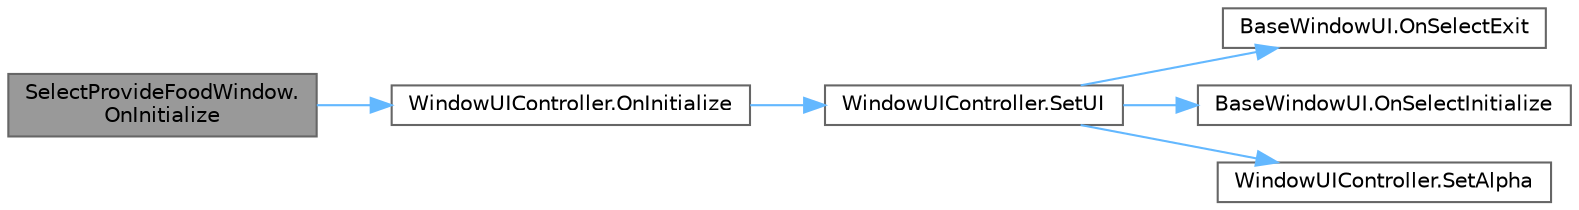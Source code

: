 digraph "SelectProvideFoodWindow.OnInitialize"
{
 // LATEX_PDF_SIZE
  bgcolor="transparent";
  edge [fontname=Helvetica,fontsize=10,labelfontname=Helvetica,labelfontsize=10];
  node [fontname=Helvetica,fontsize=10,shape=box,height=0.2,width=0.4];
  rankdir="LR";
  Node1 [id="Node000001",label="SelectProvideFoodWindow.\lOnInitialize",height=0.2,width=0.4,color="gray40", fillcolor="grey60", style="filled", fontcolor="black",tooltip=" "];
  Node1 -> Node2 [id="edge6_Node000001_Node000002",color="steelblue1",style="solid",tooltip=" "];
  Node2 [id="Node000002",label="WindowUIController.OnInitialize",height=0.2,width=0.4,color="grey40", fillcolor="white", style="filled",URL="$class_window_u_i_controller.html#a74c822fe466c483d97399d4df75d5fd6",tooltip="初期化処理"];
  Node2 -> Node3 [id="edge7_Node000002_Node000003",color="steelblue1",style="solid",tooltip=" "];
  Node3 [id="Node000003",label="WindowUIController.SetUI",height=0.2,width=0.4,color="grey40", fillcolor="white", style="filled",URL="$class_window_u_i_controller.html#a04ec023bd90edffc015c967aaf942ebb",tooltip="UIをセットする"];
  Node3 -> Node4 [id="edge8_Node000003_Node000004",color="steelblue1",style="solid",tooltip=" "];
  Node4 [id="Node000004",label="BaseWindowUI.OnSelectExit",height=0.2,width=0.4,color="grey40", fillcolor="white", style="filled",URL="$class_base_window_u_i.html#a853dcb23f481627b661a6085d83f6d46",tooltip="選択終了時に終了処理"];
  Node3 -> Node5 [id="edge9_Node000003_Node000005",color="steelblue1",style="solid",tooltip=" "];
  Node5 [id="Node000005",label="BaseWindowUI.OnSelectInitialize",height=0.2,width=0.4,color="grey40", fillcolor="white", style="filled",URL="$class_base_window_u_i.html#ac560873fe6a8724838c9bfaaf0d35b0f",tooltip="選択されたときに一度初期化"];
  Node3 -> Node6 [id="edge10_Node000003_Node000006",color="steelblue1",style="solid",tooltip=" "];
  Node6 [id="Node000006",label="WindowUIController.SetAlpha",height=0.2,width=0.4,color="grey40", fillcolor="white", style="filled",URL="$class_window_u_i_controller.html#adb9ea4f5b6c3f24b5167839e6a0f3f31",tooltip="色をセット"];
}
